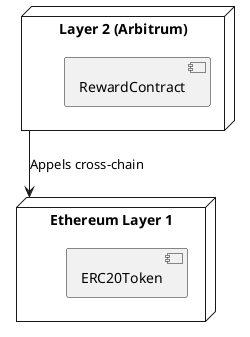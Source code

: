 @startuml Deployment_Diagram
node "Ethereum Layer 1" as L1 {
  component "ERC20Token" as TokenL1
}
node "Layer 2 (Arbitrum)" as L2 {
  component "RewardContract" as RewardL2
}
L2 --> L1 : Appels cross-chain
@enduml